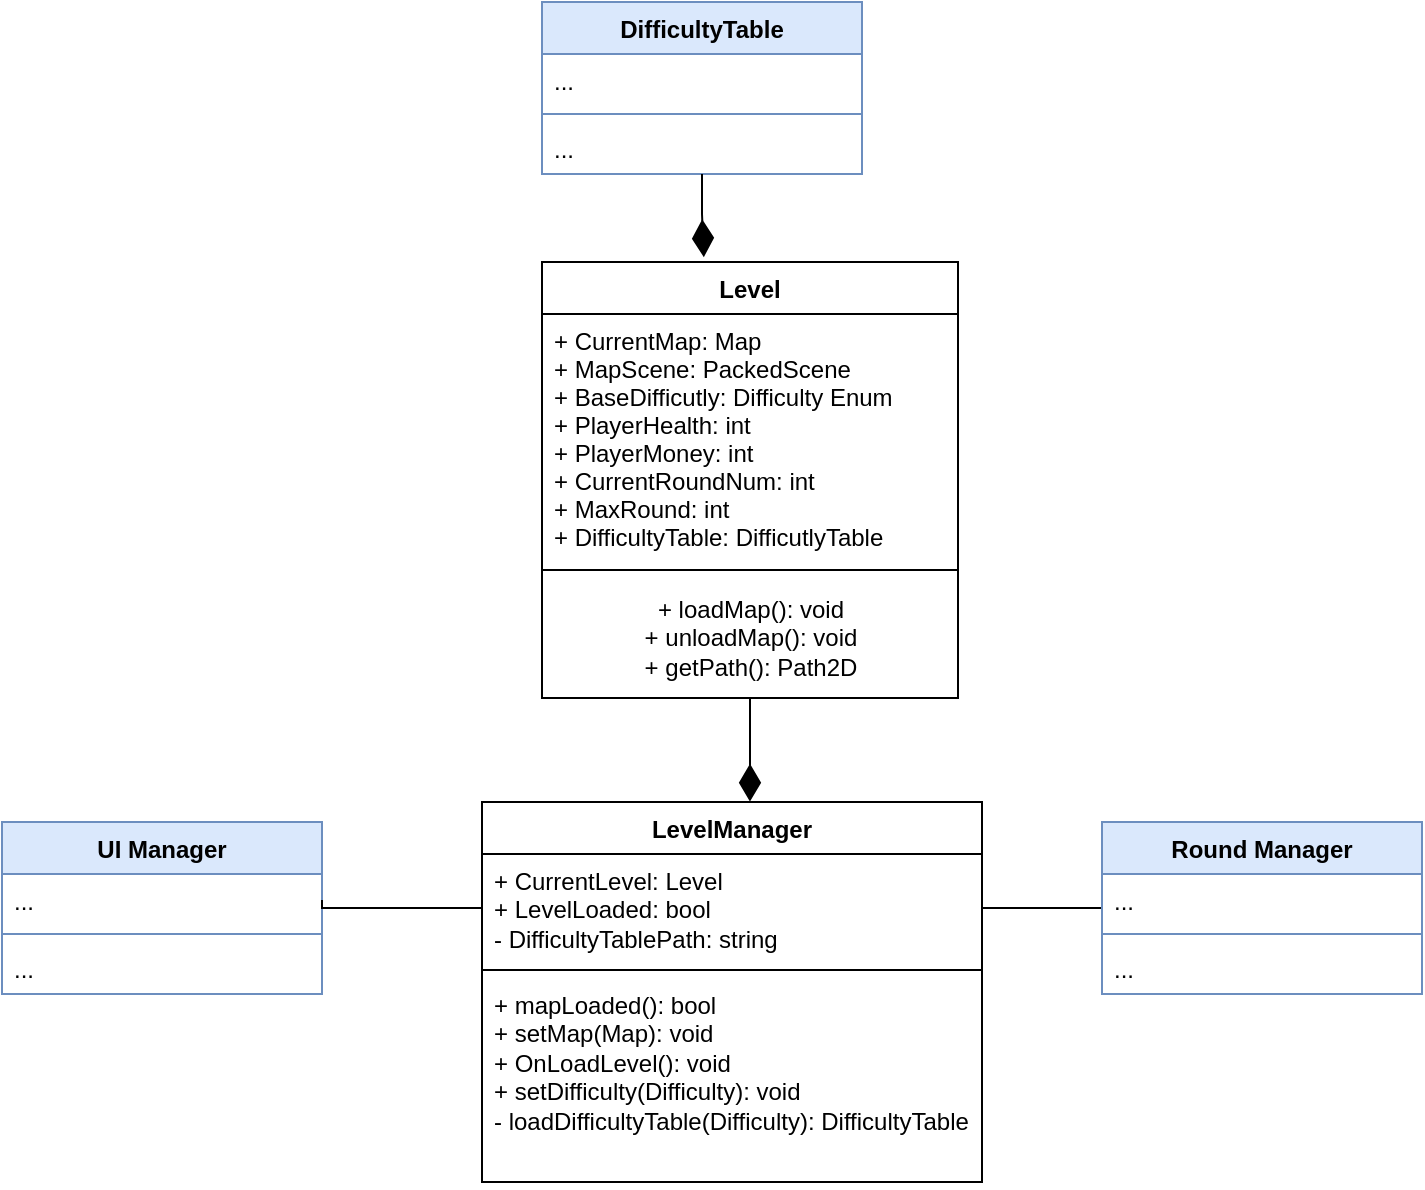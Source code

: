 <mxfile version="24.7.17">
  <diagram id="C5RBs43oDa-KdzZeNtuy" name="Page-1">
    <mxGraphModel dx="1209" dy="736" grid="1" gridSize="10" guides="1" tooltips="1" connect="1" arrows="1" fold="1" page="1" pageScale="1" pageWidth="827" pageHeight="1169" math="0" shadow="0">
      <root>
        <mxCell id="WIyWlLk6GJQsqaUBKTNV-0" />
        <mxCell id="WIyWlLk6GJQsqaUBKTNV-1" parent="WIyWlLk6GJQsqaUBKTNV-0" />
        <mxCell id="zkfFHV4jXpPFQw0GAbJ--0" value="Level" style="swimlane;fontStyle=1;align=center;verticalAlign=top;childLayout=stackLayout;horizontal=1;startSize=26;horizontalStack=0;resizeParent=1;resizeLast=0;collapsible=1;marginBottom=0;rounded=0;shadow=0;strokeWidth=1;" parent="WIyWlLk6GJQsqaUBKTNV-1" vertex="1">
          <mxGeometry x="80" y="160" width="208" height="218" as="geometry">
            <mxRectangle x="230" y="140" width="160" height="26" as="alternateBounds" />
          </mxGeometry>
        </mxCell>
        <mxCell id="zkfFHV4jXpPFQw0GAbJ--1" value="+ CurrentMap: Map&#xa;+ MapScene: PackedScene&#xa;+ BaseDifficutly: Difficulty Enum&#xa;+ PlayerHealth: int&#xa;+ PlayerMoney: int&#xa;+ CurrentRoundNum: int&#xa;+ MaxRound: int&#xa;+ DifficultyTable: DifficutlyTable" style="text;align=left;verticalAlign=top;spacingLeft=4;spacingRight=4;overflow=hidden;rotatable=0;points=[[0,0.5],[1,0.5]];portConstraint=eastwest;" parent="zkfFHV4jXpPFQw0GAbJ--0" vertex="1">
          <mxGeometry y="26" width="208" height="124" as="geometry" />
        </mxCell>
        <mxCell id="zkfFHV4jXpPFQw0GAbJ--4" value="" style="line;html=1;strokeWidth=1;align=left;verticalAlign=middle;spacingTop=-1;spacingLeft=3;spacingRight=3;rotatable=0;labelPosition=right;points=[];portConstraint=eastwest;" parent="zkfFHV4jXpPFQw0GAbJ--0" vertex="1">
          <mxGeometry y="150" width="208" height="8" as="geometry" />
        </mxCell>
        <mxCell id="-0BH0eMJyRQiYoH3C-ed-0" value="&lt;div&gt;+ loadMap(): void&lt;/div&gt;&lt;div&gt;+ unloadMap(): void&lt;/div&gt;&lt;div&gt;+ getPath(): Path2D&lt;/div&gt;" style="text;html=1;align=center;verticalAlign=middle;resizable=0;points=[];autosize=1;strokeColor=none;fillColor=none;" parent="zkfFHV4jXpPFQw0GAbJ--0" vertex="1">
          <mxGeometry y="158" width="208" height="60" as="geometry" />
        </mxCell>
        <mxCell id="8JTTT3dWWhlxOpsw0_lI-17" value="LevelManager" style="swimlane;fontStyle=1;align=center;verticalAlign=top;childLayout=stackLayout;horizontal=1;startSize=26;horizontalStack=0;resizeParent=1;resizeParentMax=0;resizeLast=0;collapsible=1;marginBottom=0;whiteSpace=wrap;html=1;" parent="WIyWlLk6GJQsqaUBKTNV-1" vertex="1">
          <mxGeometry x="50" y="430" width="250" height="190" as="geometry" />
        </mxCell>
        <mxCell id="8JTTT3dWWhlxOpsw0_lI-18" value="+ CurrentLevel: Level&lt;div&gt;+ LevelLoaded: bool&lt;/div&gt;&lt;div&gt;- DifficultyTablePath: string&lt;/div&gt;" style="text;strokeColor=none;fillColor=none;align=left;verticalAlign=top;spacingLeft=4;spacingRight=4;overflow=hidden;rotatable=0;points=[[0,0.5],[1,0.5]];portConstraint=eastwest;whiteSpace=wrap;html=1;" parent="8JTTT3dWWhlxOpsw0_lI-17" vertex="1">
          <mxGeometry y="26" width="250" height="54" as="geometry" />
        </mxCell>
        <mxCell id="8JTTT3dWWhlxOpsw0_lI-19" value="" style="line;strokeWidth=1;fillColor=none;align=left;verticalAlign=middle;spacingTop=-1;spacingLeft=3;spacingRight=3;rotatable=0;labelPosition=right;points=[];portConstraint=eastwest;strokeColor=inherit;" parent="8JTTT3dWWhlxOpsw0_lI-17" vertex="1">
          <mxGeometry y="80" width="250" height="8" as="geometry" />
        </mxCell>
        <mxCell id="8JTTT3dWWhlxOpsw0_lI-20" value="&lt;div&gt;+ mapLoaded(): bool&lt;/div&gt;&lt;div&gt;+ setMap(Map): void&lt;/div&gt;+ OnLoadLevel(): void&lt;div&gt;+ setDifficulty(Difficulty): void&lt;/div&gt;&lt;div&gt;- loadDifficultyTable(Difficulty): DifficultyTable&lt;/div&gt;" style="text;strokeColor=none;fillColor=none;align=left;verticalAlign=top;spacingLeft=4;spacingRight=4;overflow=hidden;rotatable=0;points=[[0,0.5],[1,0.5]];portConstraint=eastwest;whiteSpace=wrap;html=1;" parent="8JTTT3dWWhlxOpsw0_lI-17" vertex="1">
          <mxGeometry y="88" width="250" height="102" as="geometry" />
        </mxCell>
        <mxCell id="8JTTT3dWWhlxOpsw0_lI-34" style="edgeStyle=orthogonalEdgeStyle;rounded=0;orthogonalLoop=1;jettySize=auto;html=1;entryX=0.536;entryY=-0.001;entryDx=0;entryDy=0;entryPerimeter=0;endArrow=diamondThin;endFill=1;endSize=16;" parent="WIyWlLk6GJQsqaUBKTNV-1" source="zkfFHV4jXpPFQw0GAbJ--0" target="8JTTT3dWWhlxOpsw0_lI-17" edge="1">
          <mxGeometry relative="1" as="geometry">
            <Array as="points" />
          </mxGeometry>
        </mxCell>
        <mxCell id="s6DFwF8yZuKMOXTTMCjc-0" value="DifficultyTable" style="swimlane;fontStyle=1;align=center;verticalAlign=top;childLayout=stackLayout;horizontal=1;startSize=26;horizontalStack=0;resizeParent=1;resizeParentMax=0;resizeLast=0;collapsible=1;marginBottom=0;whiteSpace=wrap;html=1;fillColor=#dae8fc;strokeColor=#6c8ebf;" parent="WIyWlLk6GJQsqaUBKTNV-1" vertex="1">
          <mxGeometry x="80" y="30" width="160" height="86" as="geometry" />
        </mxCell>
        <mxCell id="s6DFwF8yZuKMOXTTMCjc-1" value="..." style="text;strokeColor=none;fillColor=none;align=left;verticalAlign=top;spacingLeft=4;spacingRight=4;overflow=hidden;rotatable=0;points=[[0,0.5],[1,0.5]];portConstraint=eastwest;whiteSpace=wrap;html=1;" parent="s6DFwF8yZuKMOXTTMCjc-0" vertex="1">
          <mxGeometry y="26" width="160" height="26" as="geometry" />
        </mxCell>
        <mxCell id="s6DFwF8yZuKMOXTTMCjc-2" value="" style="line;strokeWidth=1;fillColor=none;align=left;verticalAlign=middle;spacingTop=-1;spacingLeft=3;spacingRight=3;rotatable=0;labelPosition=right;points=[];portConstraint=eastwest;strokeColor=inherit;" parent="s6DFwF8yZuKMOXTTMCjc-0" vertex="1">
          <mxGeometry y="52" width="160" height="8" as="geometry" />
        </mxCell>
        <mxCell id="s6DFwF8yZuKMOXTTMCjc-3" value="..." style="text;strokeColor=none;fillColor=none;align=left;verticalAlign=top;spacingLeft=4;spacingRight=4;overflow=hidden;rotatable=0;points=[[0,0.5],[1,0.5]];portConstraint=eastwest;whiteSpace=wrap;html=1;" parent="s6DFwF8yZuKMOXTTMCjc-0" vertex="1">
          <mxGeometry y="60" width="160" height="26" as="geometry" />
        </mxCell>
        <mxCell id="s6DFwF8yZuKMOXTTMCjc-4" style="edgeStyle=orthogonalEdgeStyle;rounded=0;orthogonalLoop=1;jettySize=auto;html=1;entryX=0.389;entryY=-0.011;entryDx=0;entryDy=0;entryPerimeter=0;endArrow=diamondThin;endFill=1;endSize=16;" parent="WIyWlLk6GJQsqaUBKTNV-1" source="s6DFwF8yZuKMOXTTMCjc-0" target="zkfFHV4jXpPFQw0GAbJ--0" edge="1">
          <mxGeometry relative="1" as="geometry" />
        </mxCell>
        <mxCell id="P_xSABbMg-ZkOWmbQvD6-0" value="UI Manager" style="swimlane;fontStyle=1;align=center;verticalAlign=top;childLayout=stackLayout;horizontal=1;startSize=26;horizontalStack=0;resizeParent=1;resizeParentMax=0;resizeLast=0;collapsible=1;marginBottom=0;whiteSpace=wrap;html=1;fillColor=#dae8fc;strokeColor=#6c8ebf;" vertex="1" parent="WIyWlLk6GJQsqaUBKTNV-1">
          <mxGeometry x="-190" y="440" width="160" height="86" as="geometry" />
        </mxCell>
        <mxCell id="P_xSABbMg-ZkOWmbQvD6-1" value="..." style="text;strokeColor=none;fillColor=none;align=left;verticalAlign=top;spacingLeft=4;spacingRight=4;overflow=hidden;rotatable=0;points=[[0,0.5],[1,0.5]];portConstraint=eastwest;whiteSpace=wrap;html=1;" vertex="1" parent="P_xSABbMg-ZkOWmbQvD6-0">
          <mxGeometry y="26" width="160" height="26" as="geometry" />
        </mxCell>
        <mxCell id="P_xSABbMg-ZkOWmbQvD6-2" value="" style="line;strokeWidth=1;fillColor=none;align=left;verticalAlign=middle;spacingTop=-1;spacingLeft=3;spacingRight=3;rotatable=0;labelPosition=right;points=[];portConstraint=eastwest;strokeColor=inherit;" vertex="1" parent="P_xSABbMg-ZkOWmbQvD6-0">
          <mxGeometry y="52" width="160" height="8" as="geometry" />
        </mxCell>
        <mxCell id="P_xSABbMg-ZkOWmbQvD6-3" value="..." style="text;strokeColor=none;fillColor=none;align=left;verticalAlign=top;spacingLeft=4;spacingRight=4;overflow=hidden;rotatable=0;points=[[0,0.5],[1,0.5]];portConstraint=eastwest;whiteSpace=wrap;html=1;" vertex="1" parent="P_xSABbMg-ZkOWmbQvD6-0">
          <mxGeometry y="60" width="160" height="26" as="geometry" />
        </mxCell>
        <mxCell id="P_xSABbMg-ZkOWmbQvD6-6" style="edgeStyle=orthogonalEdgeStyle;rounded=0;orthogonalLoop=1;jettySize=auto;html=1;entryX=0;entryY=0.5;entryDx=0;entryDy=0;exitX=1;exitY=0.5;exitDx=0;exitDy=0;endArrow=none;endFill=0;" edge="1" parent="WIyWlLk6GJQsqaUBKTNV-1" source="P_xSABbMg-ZkOWmbQvD6-1" target="8JTTT3dWWhlxOpsw0_lI-18">
          <mxGeometry relative="1" as="geometry">
            <Array as="points">
              <mxPoint x="-30" y="483" />
            </Array>
          </mxGeometry>
        </mxCell>
        <mxCell id="P_xSABbMg-ZkOWmbQvD6-11" style="edgeStyle=orthogonalEdgeStyle;rounded=0;orthogonalLoop=1;jettySize=auto;html=1;entryX=1;entryY=0.5;entryDx=0;entryDy=0;endArrow=none;endFill=0;" edge="1" parent="WIyWlLk6GJQsqaUBKTNV-1" source="P_xSABbMg-ZkOWmbQvD6-7" target="8JTTT3dWWhlxOpsw0_lI-18">
          <mxGeometry relative="1" as="geometry" />
        </mxCell>
        <mxCell id="P_xSABbMg-ZkOWmbQvD6-7" value="Round Manager" style="swimlane;fontStyle=1;align=center;verticalAlign=top;childLayout=stackLayout;horizontal=1;startSize=26;horizontalStack=0;resizeParent=1;resizeParentMax=0;resizeLast=0;collapsible=1;marginBottom=0;whiteSpace=wrap;html=1;fillColor=#dae8fc;strokeColor=#6c8ebf;" vertex="1" parent="WIyWlLk6GJQsqaUBKTNV-1">
          <mxGeometry x="360" y="440" width="160" height="86" as="geometry" />
        </mxCell>
        <mxCell id="P_xSABbMg-ZkOWmbQvD6-8" value="..." style="text;strokeColor=none;fillColor=none;align=left;verticalAlign=top;spacingLeft=4;spacingRight=4;overflow=hidden;rotatable=0;points=[[0,0.5],[1,0.5]];portConstraint=eastwest;whiteSpace=wrap;html=1;" vertex="1" parent="P_xSABbMg-ZkOWmbQvD6-7">
          <mxGeometry y="26" width="160" height="26" as="geometry" />
        </mxCell>
        <mxCell id="P_xSABbMg-ZkOWmbQvD6-9" value="" style="line;strokeWidth=1;fillColor=none;align=left;verticalAlign=middle;spacingTop=-1;spacingLeft=3;spacingRight=3;rotatable=0;labelPosition=right;points=[];portConstraint=eastwest;strokeColor=inherit;" vertex="1" parent="P_xSABbMg-ZkOWmbQvD6-7">
          <mxGeometry y="52" width="160" height="8" as="geometry" />
        </mxCell>
        <mxCell id="P_xSABbMg-ZkOWmbQvD6-10" value="..." style="text;strokeColor=none;fillColor=none;align=left;verticalAlign=top;spacingLeft=4;spacingRight=4;overflow=hidden;rotatable=0;points=[[0,0.5],[1,0.5]];portConstraint=eastwest;whiteSpace=wrap;html=1;" vertex="1" parent="P_xSABbMg-ZkOWmbQvD6-7">
          <mxGeometry y="60" width="160" height="26" as="geometry" />
        </mxCell>
      </root>
    </mxGraphModel>
  </diagram>
</mxfile>
